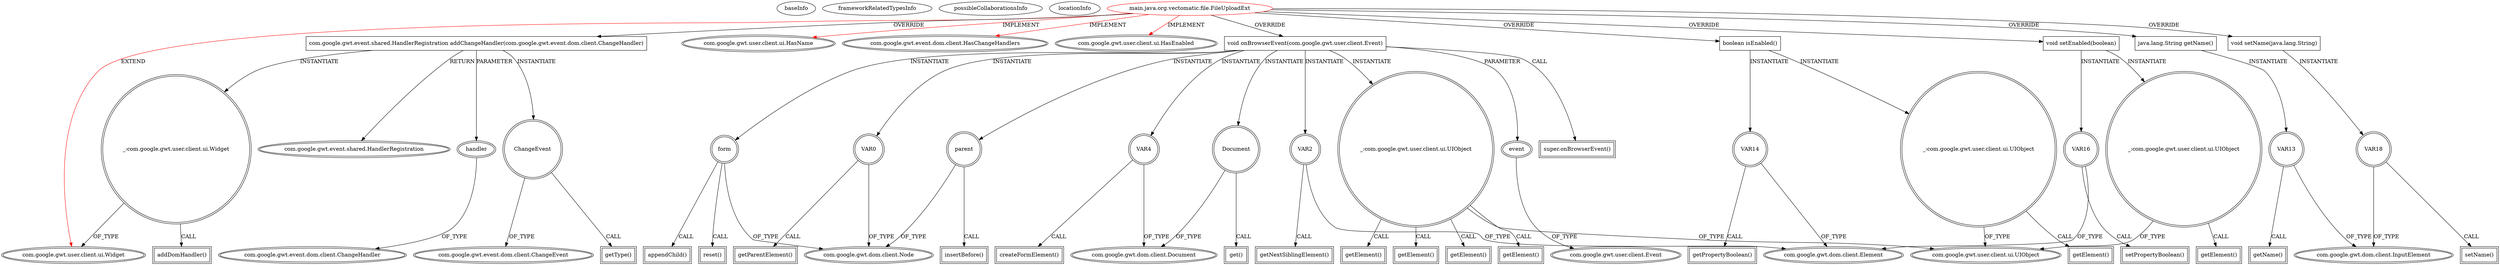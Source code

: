 digraph {
baseInfo[graphId=3456,category="extension_graph",isAnonymous=false,possibleRelation=false]
frameworkRelatedTypesInfo[0="com.google.gwt.user.client.ui.Widget",1="com.google.gwt.user.client.ui.HasName",2="com.google.gwt.event.dom.client.HasChangeHandlers",3="com.google.gwt.user.client.ui.HasEnabled"]
possibleCollaborationsInfo[]
locationInfo[projectName="laaglu-lib-gwt-file",filePath="/laaglu-lib-gwt-file/lib-gwt-file-master/src/main/java/org/vectomatic/file/FileUploadExt.java",contextSignature="FileUploadExt",graphId="3456"]
0[label="main.java.org.vectomatic.file.FileUploadExt",vertexType="ROOT_CLIENT_CLASS_DECLARATION",isFrameworkType=false,color=red]
1[label="com.google.gwt.user.client.ui.Widget",vertexType="FRAMEWORK_CLASS_TYPE",isFrameworkType=true,peripheries=2]
2[label="com.google.gwt.user.client.ui.HasName",vertexType="FRAMEWORK_INTERFACE_TYPE",isFrameworkType=true,peripheries=2]
3[label="com.google.gwt.event.dom.client.HasChangeHandlers",vertexType="FRAMEWORK_INTERFACE_TYPE",isFrameworkType=true,peripheries=2]
4[label="com.google.gwt.user.client.ui.HasEnabled",vertexType="FRAMEWORK_INTERFACE_TYPE",isFrameworkType=true,peripheries=2]
5[label="void onBrowserEvent(com.google.gwt.user.client.Event)",vertexType="OVERRIDING_METHOD_DECLARATION",isFrameworkType=false,shape=box]
6[label="event",vertexType="PARAMETER_DECLARATION",isFrameworkType=true,peripheries=2]
7[label="com.google.gwt.user.client.Event",vertexType="FRAMEWORK_CLASS_TYPE",isFrameworkType=true,peripheries=2]
8[label="super.onBrowserEvent()",vertexType="SUPER_CALL",isFrameworkType=true,peripheries=2,shape=box]
9[label="VAR0",vertexType="VARIABLE_EXPRESION",isFrameworkType=true,peripheries=2,shape=circle]
11[label="com.google.gwt.dom.client.Node",vertexType="FRAMEWORK_CLASS_TYPE",isFrameworkType=true,peripheries=2]
10[label="getParentElement()",vertexType="INSIDE_CALL",isFrameworkType=true,peripheries=2,shape=box]
12[label="_:com.google.gwt.user.client.ui.UIObject",vertexType="VARIABLE_EXPRESION",isFrameworkType=true,peripheries=2,shape=circle]
14[label="com.google.gwt.user.client.ui.UIObject",vertexType="FRAMEWORK_CLASS_TYPE",isFrameworkType=true,peripheries=2]
13[label="getElement()",vertexType="INSIDE_CALL",isFrameworkType=true,peripheries=2,shape=box]
15[label="VAR2",vertexType="VARIABLE_EXPRESION",isFrameworkType=true,peripheries=2,shape=circle]
17[label="com.google.gwt.dom.client.Element",vertexType="FRAMEWORK_CLASS_TYPE",isFrameworkType=true,peripheries=2]
16[label="getNextSiblingElement()",vertexType="INSIDE_CALL",isFrameworkType=true,peripheries=2,shape=box]
19[label="getElement()",vertexType="INSIDE_CALL",isFrameworkType=true,peripheries=2,shape=box]
20[label="VAR4",vertexType="VARIABLE_EXPRESION",isFrameworkType=true,peripheries=2,shape=circle]
22[label="com.google.gwt.dom.client.Document",vertexType="FRAMEWORK_CLASS_TYPE",isFrameworkType=true,peripheries=2]
21[label="createFormElement()",vertexType="INSIDE_CALL",isFrameworkType=true,peripheries=2,shape=box]
23[label="Document",vertexType="VARIABLE_EXPRESION",isFrameworkType=true,peripheries=2,shape=circle]
24[label="get()",vertexType="INSIDE_CALL",isFrameworkType=true,peripheries=2,shape=box]
26[label="form",vertexType="VARIABLE_EXPRESION",isFrameworkType=true,peripheries=2,shape=circle]
27[label="appendChild()",vertexType="INSIDE_CALL",isFrameworkType=true,peripheries=2,shape=box]
30[label="getElement()",vertexType="INSIDE_CALL",isFrameworkType=true,peripheries=2,shape=box]
32[label="reset()",vertexType="INSIDE_CALL",isFrameworkType=true,peripheries=2,shape=box]
33[label="parent",vertexType="VARIABLE_EXPRESION",isFrameworkType=true,peripheries=2,shape=circle]
34[label="insertBefore()",vertexType="INSIDE_CALL",isFrameworkType=true,peripheries=2,shape=box]
37[label="getElement()",vertexType="INSIDE_CALL",isFrameworkType=true,peripheries=2,shape=box]
38[label="com.google.gwt.event.shared.HandlerRegistration addChangeHandler(com.google.gwt.event.dom.client.ChangeHandler)",vertexType="OVERRIDING_METHOD_DECLARATION",isFrameworkType=false,shape=box]
39[label="com.google.gwt.event.shared.HandlerRegistration",vertexType="FRAMEWORK_INTERFACE_TYPE",isFrameworkType=true,peripheries=2]
40[label="handler",vertexType="PARAMETER_DECLARATION",isFrameworkType=true,peripheries=2]
41[label="com.google.gwt.event.dom.client.ChangeHandler",vertexType="FRAMEWORK_INTERFACE_TYPE",isFrameworkType=true,peripheries=2]
42[label="_:com.google.gwt.user.client.ui.Widget",vertexType="VARIABLE_EXPRESION",isFrameworkType=true,peripheries=2,shape=circle]
43[label="addDomHandler()",vertexType="INSIDE_CALL",isFrameworkType=true,peripheries=2,shape=box]
45[label="ChangeEvent",vertexType="VARIABLE_EXPRESION",isFrameworkType=true,peripheries=2,shape=circle]
47[label="com.google.gwt.event.dom.client.ChangeEvent",vertexType="FRAMEWORK_CLASS_TYPE",isFrameworkType=true,peripheries=2]
46[label="getType()",vertexType="INSIDE_CALL",isFrameworkType=true,peripheries=2,shape=box]
48[label="java.lang.String getName()",vertexType="OVERRIDING_METHOD_DECLARATION",isFrameworkType=false,shape=box]
49[label="VAR13",vertexType="VARIABLE_EXPRESION",isFrameworkType=true,peripheries=2,shape=circle]
51[label="com.google.gwt.dom.client.InputElement",vertexType="FRAMEWORK_CLASS_TYPE",isFrameworkType=true,peripheries=2]
50[label="getName()",vertexType="INSIDE_CALL",isFrameworkType=true,peripheries=2,shape=box]
52[label="boolean isEnabled()",vertexType="OVERRIDING_METHOD_DECLARATION",isFrameworkType=false,shape=box]
53[label="VAR14",vertexType="VARIABLE_EXPRESION",isFrameworkType=true,peripheries=2,shape=circle]
54[label="getPropertyBoolean()",vertexType="INSIDE_CALL",isFrameworkType=true,peripheries=2,shape=box]
56[label="_:com.google.gwt.user.client.ui.UIObject",vertexType="VARIABLE_EXPRESION",isFrameworkType=true,peripheries=2,shape=circle]
57[label="getElement()",vertexType="INSIDE_CALL",isFrameworkType=true,peripheries=2,shape=box]
59[label="void setEnabled(boolean)",vertexType="OVERRIDING_METHOD_DECLARATION",isFrameworkType=false,shape=box]
60[label="VAR16",vertexType="VARIABLE_EXPRESION",isFrameworkType=true,peripheries=2,shape=circle]
61[label="setPropertyBoolean()",vertexType="INSIDE_CALL",isFrameworkType=true,peripheries=2,shape=box]
63[label="_:com.google.gwt.user.client.ui.UIObject",vertexType="VARIABLE_EXPRESION",isFrameworkType=true,peripheries=2,shape=circle]
64[label="getElement()",vertexType="INSIDE_CALL",isFrameworkType=true,peripheries=2,shape=box]
66[label="void setName(java.lang.String)",vertexType="OVERRIDING_METHOD_DECLARATION",isFrameworkType=false,shape=box]
67[label="VAR18",vertexType="VARIABLE_EXPRESION",isFrameworkType=true,peripheries=2,shape=circle]
68[label="setName()",vertexType="INSIDE_CALL",isFrameworkType=true,peripheries=2,shape=box]
0->1[label="EXTEND",color=red]
0->2[label="IMPLEMENT",color=red]
0->3[label="IMPLEMENT",color=red]
0->4[label="IMPLEMENT",color=red]
0->5[label="OVERRIDE"]
6->7[label="OF_TYPE"]
5->6[label="PARAMETER"]
5->8[label="CALL"]
5->9[label="INSTANTIATE"]
9->11[label="OF_TYPE"]
9->10[label="CALL"]
5->12[label="INSTANTIATE"]
12->14[label="OF_TYPE"]
12->13[label="CALL"]
5->15[label="INSTANTIATE"]
15->17[label="OF_TYPE"]
15->16[label="CALL"]
12->19[label="CALL"]
5->20[label="INSTANTIATE"]
20->22[label="OF_TYPE"]
20->21[label="CALL"]
5->23[label="INSTANTIATE"]
23->22[label="OF_TYPE"]
23->24[label="CALL"]
5->26[label="INSTANTIATE"]
26->11[label="OF_TYPE"]
26->27[label="CALL"]
12->30[label="CALL"]
26->32[label="CALL"]
5->33[label="INSTANTIATE"]
33->11[label="OF_TYPE"]
33->34[label="CALL"]
12->37[label="CALL"]
0->38[label="OVERRIDE"]
38->39[label="RETURN"]
40->41[label="OF_TYPE"]
38->40[label="PARAMETER"]
38->42[label="INSTANTIATE"]
42->1[label="OF_TYPE"]
42->43[label="CALL"]
38->45[label="INSTANTIATE"]
45->47[label="OF_TYPE"]
45->46[label="CALL"]
0->48[label="OVERRIDE"]
48->49[label="INSTANTIATE"]
49->51[label="OF_TYPE"]
49->50[label="CALL"]
0->52[label="OVERRIDE"]
52->53[label="INSTANTIATE"]
53->17[label="OF_TYPE"]
53->54[label="CALL"]
52->56[label="INSTANTIATE"]
56->14[label="OF_TYPE"]
56->57[label="CALL"]
0->59[label="OVERRIDE"]
59->60[label="INSTANTIATE"]
60->17[label="OF_TYPE"]
60->61[label="CALL"]
59->63[label="INSTANTIATE"]
63->14[label="OF_TYPE"]
63->64[label="CALL"]
0->66[label="OVERRIDE"]
66->67[label="INSTANTIATE"]
67->51[label="OF_TYPE"]
67->68[label="CALL"]
}
